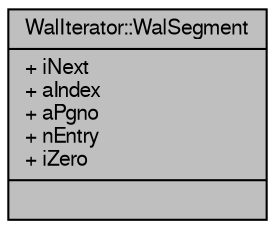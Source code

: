 digraph "WalIterator::WalSegment"
{
  edge [fontname="FreeSans",fontsize="10",labelfontname="FreeSans",labelfontsize="10"];
  node [fontname="FreeSans",fontsize="10",shape=record];
  Node1 [label="{WalIterator::WalSegment\n|+ iNext\l+ aIndex\l+ aPgno\l+ nEntry\l+ iZero\l|}",height=0.2,width=0.4,color="black", fillcolor="grey75", style="filled", fontcolor="black"];
}
